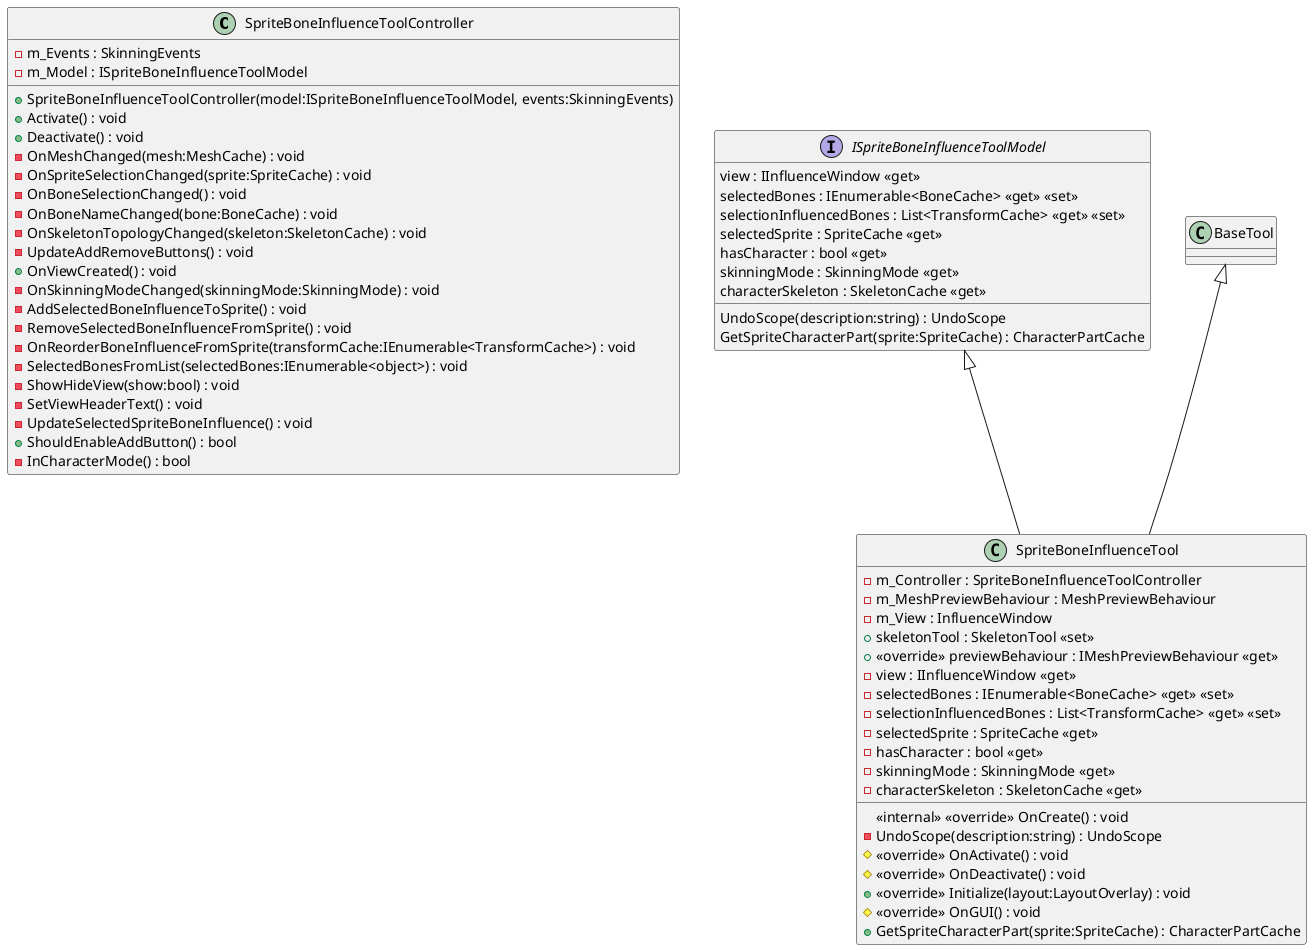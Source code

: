 @startuml
class SpriteBoneInfluenceToolController {
    - m_Events : SkinningEvents
    - m_Model : ISpriteBoneInfluenceToolModel
    + SpriteBoneInfluenceToolController(model:ISpriteBoneInfluenceToolModel, events:SkinningEvents)
    + Activate() : void
    + Deactivate() : void
    - OnMeshChanged(mesh:MeshCache) : void
    - OnSpriteSelectionChanged(sprite:SpriteCache) : void
    - OnBoneSelectionChanged() : void
    - OnBoneNameChanged(bone:BoneCache) : void
    - OnSkeletonTopologyChanged(skeleton:SkeletonCache) : void
    - UpdateAddRemoveButtons() : void
    + OnViewCreated() : void
    - OnSkinningModeChanged(skinningMode:SkinningMode) : void
    - AddSelectedBoneInfluenceToSprite() : void
    - RemoveSelectedBoneInfluenceFromSprite() : void
    - OnReorderBoneInfluenceFromSprite(transformCache:IEnumerable<TransformCache>) : void
    - SelectedBonesFromList(selectedBones:IEnumerable<object>) : void
    - ShowHideView(show:bool) : void
    - SetViewHeaderText() : void
    - UpdateSelectedSpriteBoneInfluence() : void
    + ShouldEnableAddButton() : bool
    - InCharacterMode() : bool
}
interface ISpriteBoneInfluenceToolModel {
    view : IInfluenceWindow <<get>>
    selectedBones : IEnumerable<BoneCache> <<get>> <<set>>
    selectionInfluencedBones : List<TransformCache> <<get>> <<set>>
    selectedSprite : SpriteCache <<get>>
    hasCharacter : bool <<get>>
    skinningMode : SkinningMode <<get>>
    characterSkeleton : SkeletonCache <<get>>
    UndoScope(description:string) : UndoScope
    GetSpriteCharacterPart(sprite:SpriteCache) : CharacterPartCache
}
class SpriteBoneInfluenceTool {
    - m_Controller : SpriteBoneInfluenceToolController
    - m_MeshPreviewBehaviour : MeshPreviewBehaviour
    - m_View : InfluenceWindow
    + skeletonTool : SkeletonTool <<set>>
    + <<override>> previewBehaviour : IMeshPreviewBehaviour <<get>>
    <<internal>> <<override>> OnCreate() : void
    - view : IInfluenceWindow <<get>>
    - selectedBones : IEnumerable<BoneCache> <<get>> <<set>>
    - selectionInfluencedBones : List<TransformCache> <<get>> <<set>>
    - selectedSprite : SpriteCache <<get>>
    - hasCharacter : bool <<get>>
    - skinningMode : SkinningMode <<get>>
    - characterSkeleton : SkeletonCache <<get>>
    - UndoScope(description:string) : UndoScope
    # <<override>> OnActivate() : void
    # <<override>> OnDeactivate() : void
    + <<override>> Initialize(layout:LayoutOverlay) : void
    # <<override>> OnGUI() : void
    + GetSpriteCharacterPart(sprite:SpriteCache) : CharacterPartCache
}
BaseTool <|-- SpriteBoneInfluenceTool
ISpriteBoneInfluenceToolModel <|-- SpriteBoneInfluenceTool
@enduml
